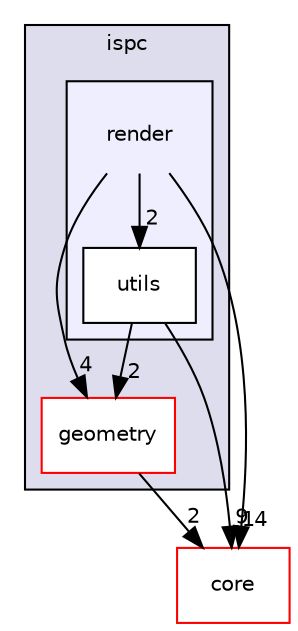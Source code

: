digraph "platform/engines/ospray/ispc/render" {
  compound=true
  node [ fontsize="10", fontname="Helvetica"];
  edge [ labelfontsize="10", labelfontname="Helvetica"];
  subgraph clusterdir_6dfc784f4fc06052f5a0f2da9bf54d9c {
    graph [ bgcolor="#ddddee", pencolor="black", label="ispc" fontname="Helvetica", fontsize="10", URL="dir_6dfc784f4fc06052f5a0f2da9bf54d9c.html"]
  dir_dcd983c6950eb27cd4bec618fc5fcccd [shape=box label="geometry" fillcolor="white" style="filled" color="red" URL="dir_dcd983c6950eb27cd4bec618fc5fcccd.html"];
  subgraph clusterdir_21d70d98358f1d3290c79438f1b2a00a {
    graph [ bgcolor="#eeeeff", pencolor="black", label="" URL="dir_21d70d98358f1d3290c79438f1b2a00a.html"];
    dir_21d70d98358f1d3290c79438f1b2a00a [shape=plaintext label="render"];
  dir_4b2606a1657530b417d061964a560d66 [shape=box label="utils" fillcolor="white" style="filled" URL="dir_4b2606a1657530b417d061964a560d66.html"];
  }
  }
  dir_3066efc1f4040d52e90bf8a29ab3f16b [shape=box label="core" fillcolor="white" style="filled" color="red" URL="dir_3066efc1f4040d52e90bf8a29ab3f16b.html"];
  dir_4b2606a1657530b417d061964a560d66->dir_3066efc1f4040d52e90bf8a29ab3f16b [headlabel="9", labeldistance=1.5 headhref="dir_000111_000067.html"];
  dir_4b2606a1657530b417d061964a560d66->dir_dcd983c6950eb27cd4bec618fc5fcccd [headlabel="2", labeldistance=1.5 headhref="dir_000111_000102.html"];
  dir_dcd983c6950eb27cd4bec618fc5fcccd->dir_3066efc1f4040d52e90bf8a29ab3f16b [headlabel="2", labeldistance=1.5 headhref="dir_000102_000067.html"];
  dir_21d70d98358f1d3290c79438f1b2a00a->dir_3066efc1f4040d52e90bf8a29ab3f16b [headlabel="14", labeldistance=1.5 headhref="dir_000110_000067.html"];
  dir_21d70d98358f1d3290c79438f1b2a00a->dir_4b2606a1657530b417d061964a560d66 [headlabel="2", labeldistance=1.5 headhref="dir_000110_000111.html"];
  dir_21d70d98358f1d3290c79438f1b2a00a->dir_dcd983c6950eb27cd4bec618fc5fcccd [headlabel="4", labeldistance=1.5 headhref="dir_000110_000102.html"];
}
